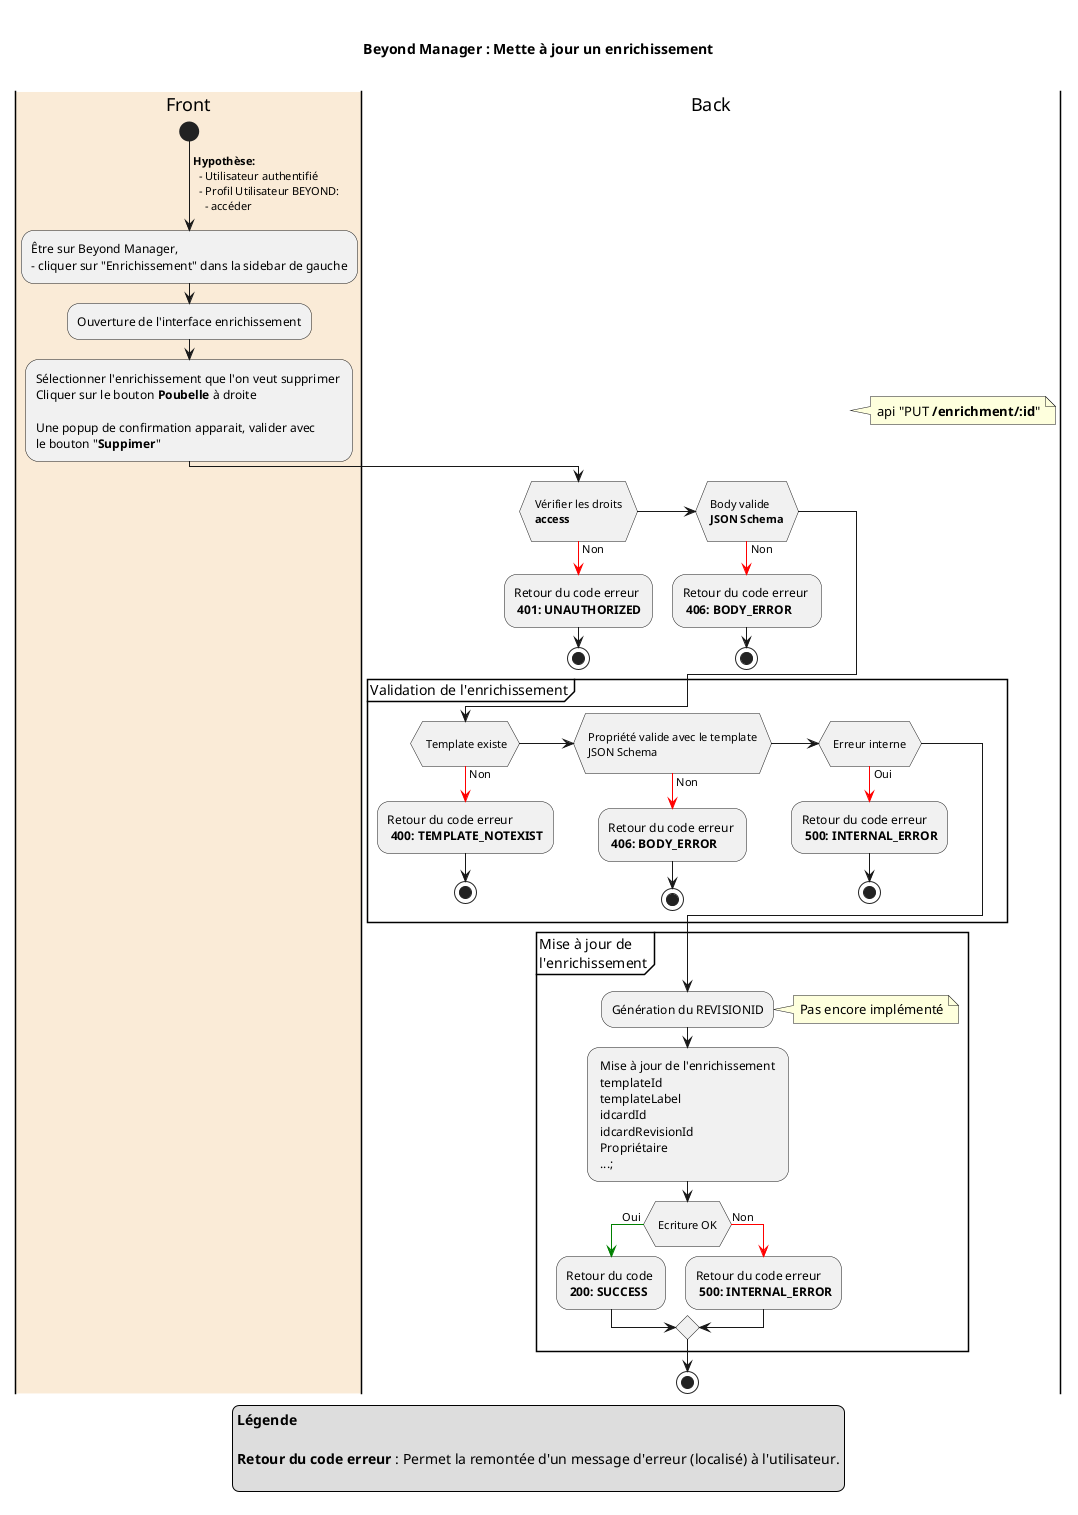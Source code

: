 @startuml enrichment_update

title

Beyond Manager : Mette à jour un enrichissement

end title

|#AntiqueWhite| Front |
start
->  **Hypothèse:** \n  - Utilisateur authentifié \n  - Profil Utilisateur BEYOND:  \n    - accéder ;

-Être sur Beyond Manager, \n- cliquer sur "Enrichissement" dans la sidebar de gauche
-Ouverture de l'interface enrichissement
-Sélectionner l'enrichissement que l'on veut supprimer \nCliquer sur le bouton **Poubelle** à droite \n\nUne popup de confirmation apparait, valider avec \nle bouton "**Suppimer**"

| Back |
note right
  api "PUT **/enrichment/:id**"
end note
if ( \n Vérifier les droits \n **access** \n)
-[#red]-> Non ;
-Retour du code erreur \n **401: UNAUTHORIZED**
stop

elseif ( \n Body valide \n **JSON Schema** \n )
-[#red]-> Non ;
-Retour du code erreur \n **406: BODY_ERROR**
stop
endif

partition "Validation de l'enrichissement" {
    if ( \n Template existe\n )
    -[#red]-> Non ;
    -Retour du code erreur \n **400: TEMPLATE_NOTEXIST**
    stop
    elseif ( \n Propriété valide avec le template \n JSON Schema \n )
    -[#red]-> Non ;
    -Retour du code erreur \n **406: BODY_ERROR**
    stop

    elseif ( \n Erreur interne \n )
    -[#red]-> Oui ;
    -Retour du code erreur \n **500: INTERNAL_ERROR**
    stop
    endif
}

partition "Mise à jour de \nl'enrichissement" {
    -Génération du REVISIONID
    note right
      Pas encore implémenté
    end note
    - Mise à jour de l'enrichissement \n templateId \n templateLabel \n idcardId \n idcardRevisionId \n Propriétaire \n ...;
    if ( \n Ecriture OK \n )
    -[#green]-> Oui ;
    -Retour du code \n **200: SUCCESS**
    else
    -[#red]-> Non ;
    -Retour du code erreur \n **500: INTERNAL_ERROR**
    endif
}
stop

legend 
**Légende**

**Retour du code erreur** : Permet la remontée d'un message d'erreur (localisé) à l'utilisateur.

endlegend

@enduml
